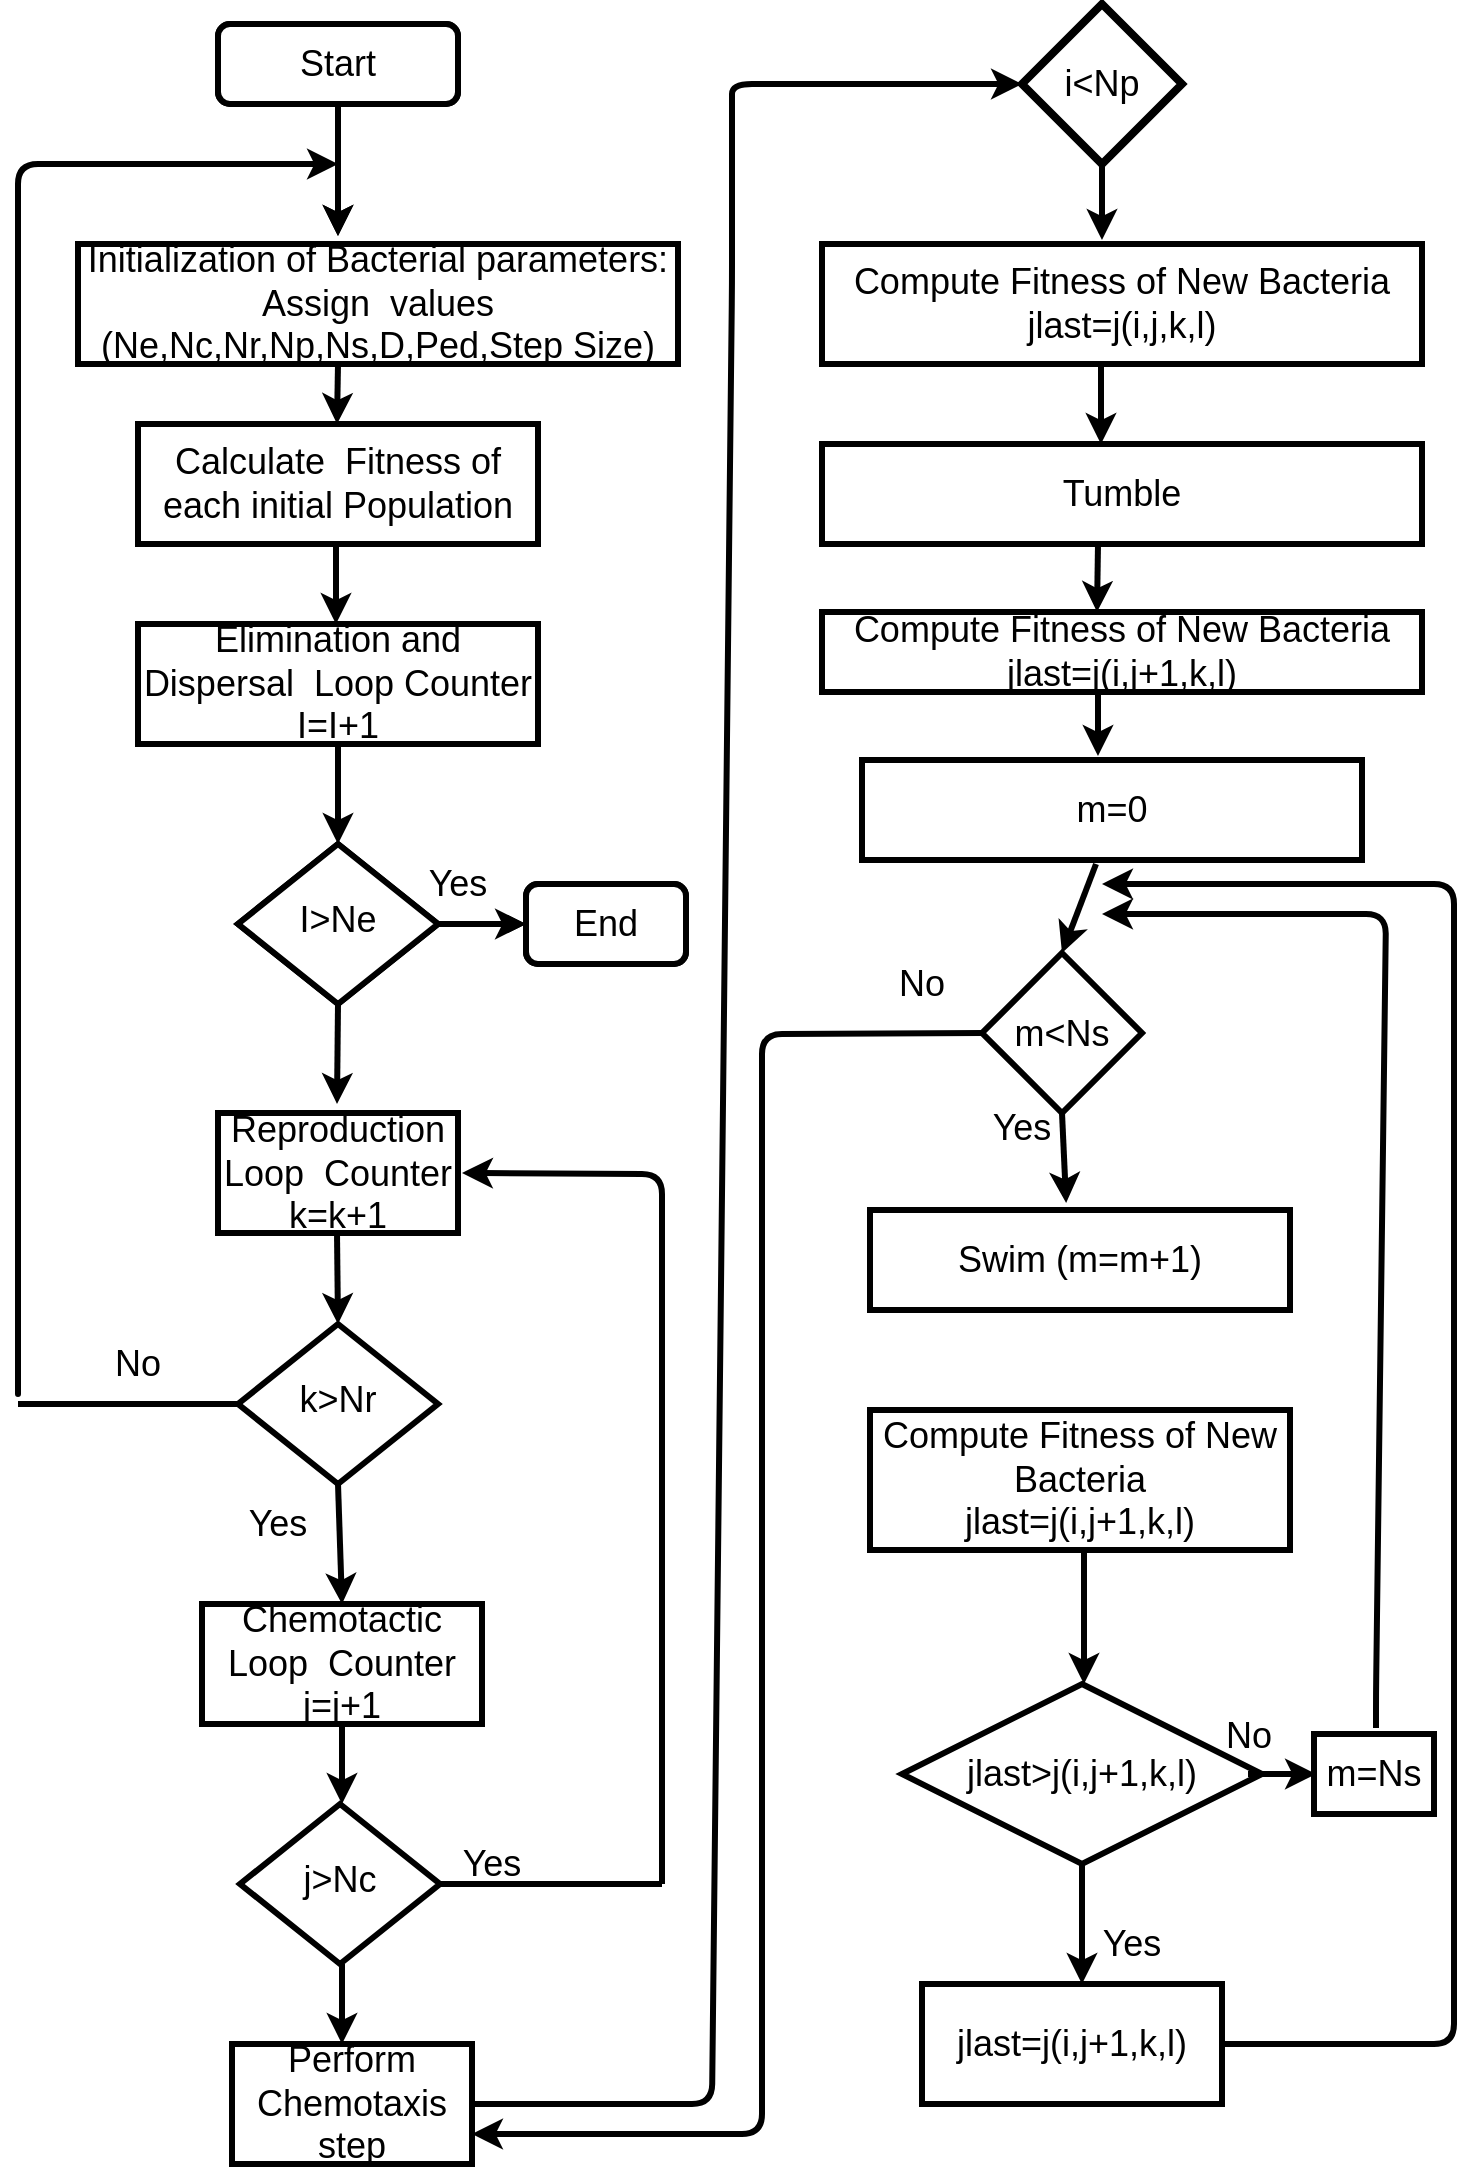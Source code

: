 <mxfile version="13.9.2" type="github">
  <diagram id="C5RBs43oDa-KdzZeNtuy" name="Page-1">
    <mxGraphModel dx="1019" dy="456" grid="1" gridSize="10" guides="1" tooltips="1" connect="1" arrows="1" fold="1" page="1" pageScale="1" pageWidth="827" pageHeight="1169" math="0" shadow="0">
      <root>
        <mxCell id="WIyWlLk6GJQsqaUBKTNV-0" />
        <mxCell id="WIyWlLk6GJQsqaUBKTNV-1" parent="WIyWlLk6GJQsqaUBKTNV-0" />
        <mxCell id="tfYyAaMDnJZws7YWlqId-16" value="" style="endArrow=classic;html=1;strokeWidth=3;entryX=0.5;entryY=0;entryDx=0;entryDy=0;exitX=0.5;exitY=1;exitDx=0;exitDy=0;fontSize=18;fontStyle=0" parent="WIyWlLk6GJQsqaUBKTNV-1" source="tfYyAaMDnJZws7YWlqId-15" target="tfYyAaMDnJZws7YWlqId-9" edge="1">
          <mxGeometry width="50" height="50" relative="1" as="geometry">
            <mxPoint x="385" y="760" as="sourcePoint" />
            <mxPoint x="390" y="820" as="targetPoint" />
          </mxGeometry>
        </mxCell>
        <mxCell id="tfYyAaMDnJZws7YWlqId-42" value="" style="endArrow=classic;html=1;entryX=1;entryY=0.5;entryDx=0;entryDy=0;strokeWidth=3;fontSize=18;fontStyle=0" parent="WIyWlLk6GJQsqaUBKTNV-1" edge="1">
          <mxGeometry width="50" height="50" relative="1" as="geometry">
            <mxPoint x="550" y="960" as="sourcePoint" />
            <mxPoint x="450" y="604.5" as="targetPoint" />
            <Array as="points">
              <mxPoint x="550" y="605" />
            </Array>
          </mxGeometry>
        </mxCell>
        <mxCell id="tfYyAaMDnJZws7YWlqId-50" value="&lt;span style=&quot;font-size: 18px;&quot;&gt;&lt;font style=&quot;font-size: 18px;&quot;&gt;i&amp;lt;Np&lt;/font&gt;&lt;/span&gt;" style="rhombus;whiteSpace=wrap;html=1;strokeWidth=4;fontSize=18;fontStyle=0" parent="WIyWlLk6GJQsqaUBKTNV-1" vertex="1">
          <mxGeometry x="730" y="20" width="80" height="80" as="geometry" />
        </mxCell>
        <mxCell id="tfYyAaMDnJZws7YWlqId-52" value="&lt;span style=&quot;font-size: 18px;&quot;&gt;&lt;font style=&quot;font-size: 18px;&quot;&gt;Tumble&lt;/font&gt;&lt;/span&gt;" style="rounded=0;whiteSpace=wrap;html=1;strokeWidth=3;fontSize=18;fontStyle=0" parent="WIyWlLk6GJQsqaUBKTNV-1" vertex="1">
          <mxGeometry x="630" y="240" width="300" height="50" as="geometry" />
        </mxCell>
        <mxCell id="tfYyAaMDnJZws7YWlqId-53" value="" style="endArrow=classic;html=1;strokeWidth=3;fontSize=18;fontStyle=0" parent="WIyWlLk6GJQsqaUBKTNV-1" edge="1">
          <mxGeometry width="50" height="50" relative="1" as="geometry">
            <mxPoint x="770" y="100" as="sourcePoint" />
            <mxPoint x="770" y="138" as="targetPoint" />
          </mxGeometry>
        </mxCell>
        <mxCell id="tfYyAaMDnJZws7YWlqId-54" value="" style="endArrow=classic;html=1;strokeWidth=3;fontSize=18;fontStyle=0" parent="WIyWlLk6GJQsqaUBKTNV-1" edge="1">
          <mxGeometry width="50" height="50" relative="1" as="geometry">
            <mxPoint x="769.5" y="190" as="sourcePoint" />
            <mxPoint x="769.5" y="240" as="targetPoint" />
          </mxGeometry>
        </mxCell>
        <mxCell id="tfYyAaMDnJZws7YWlqId-55" value="&lt;font style=&quot;font-size: 18px;&quot;&gt;&lt;span style=&quot;font-size: 18px;&quot;&gt;Compute Fitness of New Bacteria&lt;br style=&quot;font-size: 18px;&quot;&gt;jlast=j(i,j,k,l)&lt;/span&gt;&lt;/font&gt;" style="rounded=0;whiteSpace=wrap;html=1;strokeWidth=3;fontSize=18;fontStyle=0" parent="WIyWlLk6GJQsqaUBKTNV-1" vertex="1">
          <mxGeometry x="630" y="140" width="300" height="60" as="geometry" />
        </mxCell>
        <mxCell id="tfYyAaMDnJZws7YWlqId-56" value="&lt;span style=&quot;font-size: 18px;&quot;&gt;Compute Fitness of New Bacteria&lt;br style=&quot;font-size: 18px;&quot;&gt;jlast=j(i,j+1,k,l)&lt;/span&gt;" style="rounded=0;whiteSpace=wrap;html=1;strokeWidth=3;fontSize=18;fontStyle=0" parent="WIyWlLk6GJQsqaUBKTNV-1" vertex="1">
          <mxGeometry x="654" y="723" width="210" height="70" as="geometry" />
        </mxCell>
        <mxCell id="tfYyAaMDnJZws7YWlqId-60" value="&lt;span style=&quot;font-size: 18px;&quot;&gt;&lt;font style=&quot;font-size: 18px;&quot;&gt;Swim (m=m+1)&lt;/font&gt;&lt;/span&gt;" style="rounded=0;whiteSpace=wrap;html=1;strokeWidth=3;fontSize=18;fontStyle=0" parent="WIyWlLk6GJQsqaUBKTNV-1" vertex="1">
          <mxGeometry x="654" y="623" width="210" height="50" as="geometry" />
        </mxCell>
        <mxCell id="tfYyAaMDnJZws7YWlqId-64" value="No" style="text;html=1;strokeColor=none;fillColor=none;align=center;verticalAlign=middle;whiteSpace=wrap;rounded=0;fontSize=18;fontStyle=0" parent="WIyWlLk6GJQsqaUBKTNV-1" vertex="1">
          <mxGeometry x="810" y="430" width="40" height="20" as="geometry" />
        </mxCell>
        <mxCell id="tfYyAaMDnJZws7YWlqId-65" value="" style="endArrow=classic;html=1;strokeWidth=3;fontSize=18;fontStyle=0;exitX=0.5;exitY=1;exitDx=0;exitDy=0;entryX=0.467;entryY=-0.069;entryDx=0;entryDy=0;entryPerimeter=0;" parent="WIyWlLk6GJQsqaUBKTNV-1" target="tfYyAaMDnJZws7YWlqId-60" edge="1" source="tfYyAaMDnJZws7YWlqId-68">
          <mxGeometry width="50" height="50" relative="1" as="geometry">
            <mxPoint x="761" y="574.5" as="sourcePoint" />
            <mxPoint x="759" y="610" as="targetPoint" />
          </mxGeometry>
        </mxCell>
        <mxCell id="tfYyAaMDnJZws7YWlqId-67" value="&lt;span style=&quot;font-size: 18px;&quot;&gt;Yes&lt;/span&gt;" style="text;html=1;strokeColor=none;fillColor=none;align=center;verticalAlign=middle;whiteSpace=wrap;rounded=0;fontSize=18;fontStyle=0" parent="WIyWlLk6GJQsqaUBKTNV-1" vertex="1">
          <mxGeometry x="710" y="572" width="40" height="20" as="geometry" />
        </mxCell>
        <mxCell id="tfYyAaMDnJZws7YWlqId-68" value="&lt;span style=&quot;font-size: 18px;&quot;&gt;&lt;font style=&quot;font-size: 18px;&quot;&gt;m&amp;lt;Ns&lt;/font&gt;&lt;/span&gt;" style="rhombus;whiteSpace=wrap;html=1;strokeWidth=3;fontSize=18;fontStyle=0" parent="WIyWlLk6GJQsqaUBKTNV-1" vertex="1">
          <mxGeometry x="710" y="494.5" width="80" height="80" as="geometry" />
        </mxCell>
        <mxCell id="tfYyAaMDnJZws7YWlqId-69" value="" style="endArrow=classic;html=1;entryX=0.5;entryY=0;entryDx=0;entryDy=0;strokeWidth=3;fontSize=18;fontStyle=0" parent="WIyWlLk6GJQsqaUBKTNV-1" target="tfYyAaMDnJZws7YWlqId-68" edge="1">
          <mxGeometry width="50" height="50" relative="1" as="geometry">
            <mxPoint x="767" y="450" as="sourcePoint" />
            <mxPoint x="770" y="565" as="targetPoint" />
          </mxGeometry>
        </mxCell>
        <mxCell id="tfYyAaMDnJZws7YWlqId-72" value="&lt;span style=&quot;font-size: 18px;&quot;&gt;&lt;span style=&quot;font-size: 18px;&quot;&gt;&lt;font style=&quot;font-size: 18px;&quot;&gt;jlast&amp;gt;j(i,j+1,k,l)&lt;/font&gt;&lt;/span&gt;&lt;/span&gt;" style="rhombus;whiteSpace=wrap;html=1;strokeWidth=3;fontSize=18;fontStyle=0" parent="WIyWlLk6GJQsqaUBKTNV-1" vertex="1">
          <mxGeometry x="670" y="860" width="180" height="90" as="geometry" />
        </mxCell>
        <mxCell id="tfYyAaMDnJZws7YWlqId-75" value="" style="endArrow=classic;html=1;strokeWidth=3;fontSize=18;fontStyle=0;" parent="WIyWlLk6GJQsqaUBKTNV-1" edge="1">
          <mxGeometry width="50" height="50" relative="1" as="geometry">
            <mxPoint x="761" y="793" as="sourcePoint" />
            <mxPoint x="761" y="860" as="targetPoint" />
          </mxGeometry>
        </mxCell>
        <mxCell id="tfYyAaMDnJZws7YWlqId-78" value="&lt;span style=&quot;font-size: 18px;&quot;&gt;&lt;font style=&quot;font-size: 18px;&quot;&gt;m=Ns&lt;/font&gt;&lt;/span&gt;" style="rounded=0;whiteSpace=wrap;html=1;strokeWidth=3;fontSize=18;fontStyle=0" parent="WIyWlLk6GJQsqaUBKTNV-1" vertex="1">
          <mxGeometry x="876" y="885" width="60" height="40" as="geometry" />
        </mxCell>
        <mxCell id="tfYyAaMDnJZws7YWlqId-81" value="&lt;span style=&quot;font-size: 18px;&quot;&gt;&lt;font style=&quot;font-size: 18px;&quot;&gt;&lt;span style=&quot;font-size: 18px;&quot;&gt;jlast=j(i,j+1,k,l)&lt;/span&gt;&lt;/font&gt;&lt;/span&gt;" style="rounded=0;whiteSpace=wrap;html=1;strokeWidth=3;fontSize=18;fontStyle=0" parent="WIyWlLk6GJQsqaUBKTNV-1" vertex="1">
          <mxGeometry x="680" y="1010" width="150" height="60" as="geometry" />
        </mxCell>
        <mxCell id="tfYyAaMDnJZws7YWlqId-83" value="" style="endArrow=classic;html=1;strokeWidth=3;fontSize=18;fontStyle=0;exitX=1;exitY=0.5;exitDx=0;exitDy=0;" parent="WIyWlLk6GJQsqaUBKTNV-1" edge="1" source="tfYyAaMDnJZws7YWlqId-81">
          <mxGeometry width="50" height="50" relative="1" as="geometry">
            <mxPoint x="839" y="1040" as="sourcePoint" />
            <mxPoint x="770" y="460" as="targetPoint" />
            <Array as="points">
              <mxPoint x="946" y="1040" />
              <mxPoint x="946" y="460" />
              <mxPoint x="886" y="460" />
              <mxPoint x="816" y="460" />
              <mxPoint x="859" y="460" />
              <mxPoint x="789" y="460" />
            </Array>
          </mxGeometry>
        </mxCell>
        <mxCell id="tfYyAaMDnJZws7YWlqId-84" value="" style="endArrow=classic;html=1;strokeWidth=3;fontSize=18;fontStyle=0" parent="WIyWlLk6GJQsqaUBKTNV-1" edge="1">
          <mxGeometry width="50" height="50" relative="1" as="geometry">
            <mxPoint x="907" y="882" as="sourcePoint" />
            <mxPoint x="770" y="475" as="targetPoint" />
            <Array as="points">
              <mxPoint x="907" y="865" />
              <mxPoint x="912" y="475" />
            </Array>
          </mxGeometry>
        </mxCell>
        <mxCell id="tfYyAaMDnJZws7YWlqId-89" value="&lt;span style=&quot;font-size: 18px;&quot;&gt;Compute Fitness of New Bacteria&lt;br style=&quot;font-size: 18px;&quot;&gt;jlast=j(i,j+1,k,l)&lt;/span&gt;" style="rounded=0;whiteSpace=wrap;html=1;strokeWidth=3;fontSize=18;fontStyle=0" parent="WIyWlLk6GJQsqaUBKTNV-1" vertex="1">
          <mxGeometry x="630" y="324" width="300" height="40" as="geometry" />
        </mxCell>
        <mxCell id="tfYyAaMDnJZws7YWlqId-93" value="&lt;span style=&quot;font-size: 18px;&quot;&gt;&lt;font style=&quot;font-size: 18px;&quot;&gt;m=0&lt;/font&gt;&lt;/span&gt;" style="rounded=0;whiteSpace=wrap;html=1;strokeWidth=3;fontSize=18;fontStyle=0" parent="WIyWlLk6GJQsqaUBKTNV-1" vertex="1">
          <mxGeometry x="650" y="398" width="250" height="50" as="geometry" />
        </mxCell>
        <mxCell id="tfYyAaMDnJZws7YWlqId-97" value="" style="endArrow=classic;html=1;exitX=1;exitY=0.5;exitDx=0;exitDy=0;strokeWidth=3;fontSize=18;fontStyle=0" parent="WIyWlLk6GJQsqaUBKTNV-1" edge="1">
          <mxGeometry width="50" height="50" relative="1" as="geometry">
            <mxPoint x="395" y="1070" as="sourcePoint" />
            <mxPoint x="730" y="60" as="targetPoint" />
            <Array as="points">
              <mxPoint x="575" y="1070" />
              <mxPoint x="585" y="160" />
              <mxPoint x="585" y="80" />
              <mxPoint x="585" y="60" />
            </Array>
          </mxGeometry>
        </mxCell>
        <mxCell id="tfYyAaMDnJZws7YWlqId-98" value="" style="endArrow=classic;html=1;strokeWidth=3;fontSize=18;fontStyle=0" parent="WIyWlLk6GJQsqaUBKTNV-1" edge="1">
          <mxGeometry width="50" height="50" relative="1" as="geometry">
            <mxPoint x="768" y="290" as="sourcePoint" />
            <mxPoint x="767.5" y="324" as="targetPoint" />
          </mxGeometry>
        </mxCell>
        <mxCell id="tfYyAaMDnJZws7YWlqId-101" value="" style="endArrow=classic;html=1;strokeWidth=3;fontSize=18;fontStyle=0" parent="WIyWlLk6GJQsqaUBKTNV-1" edge="1">
          <mxGeometry width="50" height="50" relative="1" as="geometry">
            <mxPoint x="760" y="950" as="sourcePoint" />
            <mxPoint x="760" y="1010" as="targetPoint" />
            <Array as="points" />
          </mxGeometry>
        </mxCell>
        <mxCell id="tfYyAaMDnJZws7YWlqId-82" value="&lt;span style=&quot;font-size: 18px;&quot;&gt;&lt;font style=&quot;font-size: 18px;&quot;&gt;No&lt;/font&gt;&lt;/span&gt;" style="text;html=1;strokeColor=none;fillColor=none;align=center;verticalAlign=middle;whiteSpace=wrap;rounded=0;fontSize=18;fontStyle=0" parent="WIyWlLk6GJQsqaUBKTNV-1" vertex="1">
          <mxGeometry x="820" y="876" width="47" height="20" as="geometry" />
        </mxCell>
        <mxCell id="tfYyAaMDnJZws7YWlqId-103" value="" style="endArrow=classic;html=1;strokeWidth=3;fontSize=18;fontStyle=0" parent="WIyWlLk6GJQsqaUBKTNV-1" edge="1">
          <mxGeometry width="50" height="50" relative="1" as="geometry">
            <mxPoint x="843" y="905" as="sourcePoint" />
            <mxPoint x="877" y="905" as="targetPoint" />
            <Array as="points" />
          </mxGeometry>
        </mxCell>
        <mxCell id="tfYyAaMDnJZws7YWlqId-104" value="" style="endArrow=classic;html=1;strokeWidth=3;fontSize=18;fontStyle=0" parent="WIyWlLk6GJQsqaUBKTNV-1" edge="1">
          <mxGeometry width="50" height="50" relative="1" as="geometry">
            <mxPoint x="768" y="365" as="sourcePoint" />
            <mxPoint x="768" y="396" as="targetPoint" />
            <Array as="points">
              <mxPoint x="768" y="396" />
            </Array>
          </mxGeometry>
        </mxCell>
        <mxCell id="tfYyAaMDnJZws7YWlqId-105" value="&lt;font style=&quot;font-size: 18px;&quot;&gt;&lt;span style=&quot;font-size: 18px;&quot;&gt;Yes&lt;/span&gt;&lt;/font&gt;" style="text;html=1;strokeColor=none;fillColor=none;align=center;verticalAlign=middle;whiteSpace=wrap;rounded=0;fontSize=18;fontStyle=0" parent="WIyWlLk6GJQsqaUBKTNV-1" vertex="1">
          <mxGeometry x="765" y="980" width="40" height="20" as="geometry" />
        </mxCell>
        <mxCell id="tfYyAaMDnJZws7YWlqId-106" value="" style="endArrow=classic;html=1;exitX=0;exitY=0.5;exitDx=0;exitDy=0;entryX=1;entryY=0.75;entryDx=0;entryDy=0;strokeWidth=3;fontSize=18;fontStyle=0" parent="WIyWlLk6GJQsqaUBKTNV-1" source="tfYyAaMDnJZws7YWlqId-68" target="tfYyAaMDnJZws7YWlqId-95" edge="1">
          <mxGeometry width="50" height="50" relative="1" as="geometry">
            <mxPoint x="670" y="760" as="sourcePoint" />
            <mxPoint x="720" y="710" as="targetPoint" />
            <Array as="points">
              <mxPoint x="600" y="535" />
              <mxPoint x="600" y="1085" />
            </Array>
          </mxGeometry>
        </mxCell>
        <mxCell id="tfYyAaMDnJZws7YWlqId-107" value="&lt;span style=&quot;font-size: 18px;&quot;&gt;&lt;font style=&quot;font-size: 18px;&quot;&gt;No&lt;/font&gt;&lt;/span&gt;" style="text;html=1;strokeColor=none;fillColor=none;align=center;verticalAlign=middle;whiteSpace=wrap;rounded=0;fontSize=18;fontStyle=0" parent="WIyWlLk6GJQsqaUBKTNV-1" vertex="1">
          <mxGeometry x="660" y="500" width="40" height="20" as="geometry" />
        </mxCell>
        <mxCell id="tfYyAaMDnJZws7YWlqId-9" value="&lt;font style=&quot;font-size: 18px;&quot;&gt;&lt;span style=&quot;font-size: 18px;&quot;&gt;Chemotactic Loop&amp;nbsp; Counter j=j+1&lt;/span&gt;&lt;/font&gt;" style="rounded=0;whiteSpace=wrap;html=1;strokeWidth=3;fontSize=18;fontStyle=0" parent="WIyWlLk6GJQsqaUBKTNV-1" vertex="1">
          <mxGeometry x="320" y="820" width="140" height="60" as="geometry" />
        </mxCell>
        <mxCell id="tfYyAaMDnJZws7YWlqId-41" value="&lt;font style=&quot;font-size: 18px;&quot;&gt;&lt;span style=&quot;font-size: 18px;&quot;&gt;j&amp;gt;Nc&lt;/span&gt;&lt;/font&gt;" style="rhombus;whiteSpace=wrap;html=1;shadow=0;fontFamily=Helvetica;fontSize=18;align=center;strokeWidth=3;spacing=6;spacingTop=-4;fontStyle=0" parent="WIyWlLk6GJQsqaUBKTNV-1" vertex="1">
          <mxGeometry x="339" y="920" width="100" height="80" as="geometry" />
        </mxCell>
        <mxCell id="tfYyAaMDnJZws7YWlqId-43" value="" style="endArrow=classic;html=1;strokeWidth=3;fontSize=18;fontStyle=0" parent="WIyWlLk6GJQsqaUBKTNV-1" edge="1">
          <mxGeometry x="320" y="820" width="50" height="50" as="geometry">
            <mxPoint x="390" y="880" as="sourcePoint" />
            <mxPoint x="390" y="920" as="targetPoint" />
          </mxGeometry>
        </mxCell>
        <mxCell id="tfYyAaMDnJZws7YWlqId-44" value="" style="endArrow=none;html=1;exitX=1;exitY=0.5;exitDx=0;exitDy=0;strokeWidth=3;fontSize=18;fontStyle=0" parent="WIyWlLk6GJQsqaUBKTNV-1" source="tfYyAaMDnJZws7YWlqId-41" edge="1">
          <mxGeometry x="320" y="820" width="50" height="50" as="geometry">
            <mxPoint x="392" y="970" as="sourcePoint" />
            <mxPoint x="550" y="960" as="targetPoint" />
          </mxGeometry>
        </mxCell>
        <mxCell id="tfYyAaMDnJZws7YWlqId-46" value="&lt;font style=&quot;font-size: 18px;&quot;&gt;&lt;span style=&quot;font-size: 18px;&quot;&gt;Yes&lt;/span&gt;&lt;/font&gt;" style="text;html=1;strokeColor=none;fillColor=none;align=center;verticalAlign=middle;whiteSpace=wrap;rounded=0;fontSize=18;fontStyle=0" parent="WIyWlLk6GJQsqaUBKTNV-1" vertex="1">
          <mxGeometry x="445" y="940" width="40" height="20" as="geometry" />
        </mxCell>
        <mxCell id="tfYyAaMDnJZws7YWlqId-95" value="&lt;span style=&quot;font-size: 18px;&quot;&gt;&lt;font style=&quot;font-size: 18px;&quot;&gt;Perform Chemotaxis step&lt;/font&gt;&lt;/span&gt;" style="rounded=0;whiteSpace=wrap;html=1;strokeWidth=3;fontSize=18;fontStyle=0" parent="WIyWlLk6GJQsqaUBKTNV-1" vertex="1">
          <mxGeometry x="335" y="1040" width="120" height="60" as="geometry" />
        </mxCell>
        <mxCell id="tfYyAaMDnJZws7YWlqId-96" value="" style="endArrow=classic;html=1;strokeWidth=3;fontSize=18;fontStyle=0" parent="WIyWlLk6GJQsqaUBKTNV-1" edge="1">
          <mxGeometry x="323" y="820" width="50" height="50" as="geometry">
            <mxPoint x="390" y="1000" as="sourcePoint" />
            <mxPoint x="390" y="1040" as="targetPoint" />
          </mxGeometry>
        </mxCell>
        <mxCell id="WIyWlLk6GJQsqaUBKTNV-3" value="&lt;font style=&quot;font-size: 18px;&quot;&gt;&lt;span style=&quot;font-size: 18px;&quot;&gt;Start&lt;/span&gt;&lt;/font&gt;" style="rounded=1;whiteSpace=wrap;html=1;fontSize=18;glass=0;strokeWidth=3;shadow=0;fontStyle=0" parent="WIyWlLk6GJQsqaUBKTNV-1" vertex="1">
          <mxGeometry x="328" y="30" width="120" height="40" as="geometry" />
        </mxCell>
        <mxCell id="WIyWlLk6GJQsqaUBKTNV-10" value="&lt;font style=&quot;font-size: 18px;&quot;&gt;&lt;span style=&quot;font-size: 18px;&quot;&gt;I&amp;gt;Ne&lt;/span&gt;&lt;/font&gt;" style="rhombus;whiteSpace=wrap;html=1;shadow=0;fontFamily=Helvetica;fontSize=18;align=center;strokeWidth=3;spacing=6;spacingTop=-4;fontStyle=0" parent="WIyWlLk6GJQsqaUBKTNV-1" vertex="1">
          <mxGeometry x="338" y="440" width="100" height="80" as="geometry" />
        </mxCell>
        <mxCell id="WIyWlLk6GJQsqaUBKTNV-12" value="&lt;font style=&quot;font-size: 18px;&quot;&gt;&lt;span style=&quot;font-size: 18px;&quot;&gt;End&lt;/span&gt;&lt;/font&gt;" style="rounded=1;whiteSpace=wrap;html=1;fontSize=18;glass=0;strokeWidth=3;shadow=0;fontStyle=0" parent="WIyWlLk6GJQsqaUBKTNV-1" vertex="1">
          <mxGeometry x="482" y="460" width="80" height="40" as="geometry" />
        </mxCell>
        <mxCell id="tfYyAaMDnJZws7YWlqId-1" value="" style="endArrow=classic;html=1;entryX=0.5;entryY=0;entryDx=0;entryDy=0;fontSize=18;fontStyle=0" parent="WIyWlLk6GJQsqaUBKTNV-1" edge="1">
          <mxGeometry x="228" y="30" width="50" height="50" as="geometry">
            <mxPoint x="288" y="186.667" as="sourcePoint" />
            <mxPoint x="328" y="180" as="targetPoint" />
          </mxGeometry>
        </mxCell>
        <mxCell id="tfYyAaMDnJZws7YWlqId-2" value="&lt;span style=&quot;font-size: 18px;&quot;&gt;&lt;font style=&quot;font-size: 18px;&quot;&gt;Calculate&amp;nbsp; Fitness of each initial Population&lt;/font&gt;&lt;/span&gt;" style="rounded=0;whiteSpace=wrap;html=1;strokeWidth=3;fontSize=18;fontStyle=0" parent="WIyWlLk6GJQsqaUBKTNV-1" vertex="1">
          <mxGeometry x="288" y="230" width="200" height="60" as="geometry" />
        </mxCell>
        <mxCell id="tfYyAaMDnJZws7YWlqId-6" value="" style="endArrow=classic;html=1;strokeWidth=3;fontSize=18;fontStyle=0" parent="WIyWlLk6GJQsqaUBKTNV-1" edge="1">
          <mxGeometry x="228" y="30" width="50" height="50" as="geometry">
            <mxPoint x="387" y="290" as="sourcePoint" />
            <mxPoint x="387" y="330" as="targetPoint" />
            <Array as="points">
              <mxPoint x="387" y="310" />
            </Array>
          </mxGeometry>
        </mxCell>
        <mxCell id="tfYyAaMDnJZws7YWlqId-7" value="&lt;font style=&quot;font-size: 18px;&quot;&gt;&lt;span style=&quot;font-size: 18px;&quot;&gt;Elimination and Dispersal&amp;nbsp; Loop Counter I=I+1&lt;/span&gt;&lt;/font&gt;" style="rounded=0;whiteSpace=wrap;html=1;strokeWidth=3;fontSize=18;fontStyle=0" parent="WIyWlLk6GJQsqaUBKTNV-1" vertex="1">
          <mxGeometry x="288" y="330" width="200" height="60" as="geometry" />
        </mxCell>
        <mxCell id="tfYyAaMDnJZws7YWlqId-8" value="&lt;font style=&quot;font-size: 18px;&quot;&gt;&lt;span style=&quot;font-size: 18px;&quot;&gt;Reproduction Loop&amp;nbsp; Counter k=k+1&lt;/span&gt;&lt;/font&gt;" style="rounded=0;whiteSpace=wrap;html=1;strokeWidth=3;fontSize=18;fontStyle=0" parent="WIyWlLk6GJQsqaUBKTNV-1" vertex="1">
          <mxGeometry x="328" y="574.5" width="120" height="60" as="geometry" />
        </mxCell>
        <mxCell id="tfYyAaMDnJZws7YWlqId-10" value="" style="endArrow=classic;html=1;entryX=0.5;entryY=0;entryDx=0;entryDy=0;strokeWidth=3;fontSize=18;fontStyle=0" parent="WIyWlLk6GJQsqaUBKTNV-1" target="WIyWlLk6GJQsqaUBKTNV-10" edge="1">
          <mxGeometry x="228" y="30" width="50" height="50" as="geometry">
            <mxPoint x="388" y="390" as="sourcePoint" />
            <mxPoint x="438" y="390" as="targetPoint" />
            <Array as="points">
              <mxPoint x="388" y="390" />
              <mxPoint x="388" y="410" />
            </Array>
          </mxGeometry>
        </mxCell>
        <mxCell id="tfYyAaMDnJZws7YWlqId-12" value="" style="endArrow=classic;html=1;strokeWidth=3;fontSize=18;fontStyle=0" parent="WIyWlLk6GJQsqaUBKTNV-1" edge="1">
          <mxGeometry x="228" y="30" width="50" height="50" as="geometry">
            <mxPoint x="388" y="520" as="sourcePoint" />
            <mxPoint x="387.5" y="570" as="targetPoint" />
          </mxGeometry>
        </mxCell>
        <mxCell id="tfYyAaMDnJZws7YWlqId-14" value="" style="endArrow=classic;html=1;strokeWidth=3;fontSize=18;fontStyle=0" parent="WIyWlLk6GJQsqaUBKTNV-1" edge="1">
          <mxGeometry x="228" y="30" width="50" height="50" as="geometry">
            <mxPoint x="387.5" y="634.5" as="sourcePoint" />
            <mxPoint x="388" y="680" as="targetPoint" />
          </mxGeometry>
        </mxCell>
        <mxCell id="tfYyAaMDnJZws7YWlqId-15" value="&lt;font style=&quot;font-size: 18px;&quot;&gt;&lt;span style=&quot;font-size: 18px;&quot;&gt;k&amp;gt;Nr&lt;/span&gt;&lt;/font&gt;" style="rhombus;whiteSpace=wrap;html=1;shadow=0;fontFamily=Helvetica;fontSize=18;align=center;strokeWidth=3;spacing=6;spacingTop=-4;fontStyle=0" parent="WIyWlLk6GJQsqaUBKTNV-1" vertex="1">
          <mxGeometry x="338" y="680" width="100" height="80" as="geometry" />
        </mxCell>
        <mxCell id="tfYyAaMDnJZws7YWlqId-19" value="&lt;font style=&quot;font-size: 18px;&quot;&gt;&lt;span style=&quot;font-size: 18px;&quot;&gt;Yes&lt;/span&gt;&lt;/font&gt;" style="text;html=1;strokeColor=none;fillColor=none;align=center;verticalAlign=middle;whiteSpace=wrap;rounded=0;fontSize=18;fontStyle=0" parent="WIyWlLk6GJQsqaUBKTNV-1" vertex="1">
          <mxGeometry x="338" y="770" width="40" height="20" as="geometry" />
        </mxCell>
        <mxCell id="tfYyAaMDnJZws7YWlqId-23" value="&lt;span style=&quot;font-size: 18px;&quot;&gt;&lt;font style=&quot;font-size: 18px;&quot;&gt;No&lt;/font&gt;&lt;/span&gt;" style="text;html=1;strokeColor=none;fillColor=none;align=center;verticalAlign=middle;whiteSpace=wrap;rounded=0;fontSize=18;fontStyle=0" parent="WIyWlLk6GJQsqaUBKTNV-1" vertex="1">
          <mxGeometry x="268" y="690" width="40" height="20" as="geometry" />
        </mxCell>
        <mxCell id="tfYyAaMDnJZws7YWlqId-26" value="" style="endArrow=classic;html=1;entryX=0;entryY=0.5;entryDx=0;entryDy=0;exitX=1;exitY=0.5;exitDx=0;exitDy=0;fontSize=18;fontStyle=0" parent="WIyWlLk6GJQsqaUBKTNV-1" source="WIyWlLk6GJQsqaUBKTNV-10" target="WIyWlLk6GJQsqaUBKTNV-12" edge="1">
          <mxGeometry x="228" y="30" width="50" height="50" as="geometry">
            <mxPoint x="418" y="479.5" as="sourcePoint" />
            <mxPoint x="338" y="479.5" as="targetPoint" />
            <Array as="points" />
          </mxGeometry>
        </mxCell>
        <mxCell id="tfYyAaMDnJZws7YWlqId-32" value="" style="endArrow=classic;html=1;strokeWidth=3;fontSize=18;fontStyle=0" parent="WIyWlLk6GJQsqaUBKTNV-1" edge="1">
          <mxGeometry x="228" y="30" width="50" height="50" as="geometry">
            <mxPoint x="228" y="150" as="sourcePoint" />
            <mxPoint x="388" y="100" as="targetPoint" />
            <Array as="points">
              <mxPoint x="228" y="720" />
              <mxPoint x="228" y="150" />
              <mxPoint x="228" y="100" />
              <mxPoint x="308" y="100" />
            </Array>
          </mxGeometry>
        </mxCell>
        <mxCell id="tfYyAaMDnJZws7YWlqId-33" value="" style="endArrow=none;html=1;entryX=0;entryY=0.5;entryDx=0;entryDy=0;strokeWidth=3;fontSize=18;fontStyle=0" parent="WIyWlLk6GJQsqaUBKTNV-1" target="tfYyAaMDnJZws7YWlqId-15" edge="1">
          <mxGeometry x="228" y="30" width="50" height="50" as="geometry">
            <mxPoint x="228" y="720" as="sourcePoint" />
            <mxPoint x="368" y="780" as="targetPoint" />
            <Array as="points">
              <mxPoint x="238" y="720" />
              <mxPoint x="248" y="720" />
              <mxPoint x="258" y="720" />
            </Array>
          </mxGeometry>
        </mxCell>
        <mxCell id="tfYyAaMDnJZws7YWlqId-35" value="" style="endArrow=classic;html=1;exitX=0.5;exitY=1;exitDx=0;exitDy=0;strokeWidth=3;fontSize=18;fontStyle=0" parent="WIyWlLk6GJQsqaUBKTNV-1" source="WIyWlLk6GJQsqaUBKTNV-3" edge="1">
          <mxGeometry x="228" y="30" width="50" height="50" as="geometry">
            <mxPoint x="318" y="70" as="sourcePoint" />
            <mxPoint x="388" y="136" as="targetPoint" />
          </mxGeometry>
        </mxCell>
        <mxCell id="tfYyAaMDnJZws7YWlqId-39" value="&lt;font style=&quot;font-size: 18px;&quot;&gt;&lt;span style=&quot;font-size: 18px;&quot;&gt;Yes&lt;/span&gt;&lt;/font&gt;" style="text;html=1;strokeColor=none;fillColor=none;align=center;verticalAlign=middle;whiteSpace=wrap;rounded=0;fontSize=18;fontStyle=0" parent="WIyWlLk6GJQsqaUBKTNV-1" vertex="1">
          <mxGeometry x="428" y="450" width="40" height="20" as="geometry" />
        </mxCell>
        <mxCell id="y1z4_m4fHBBZxMNMTQE3-24" value="" style="endArrow=classic;html=1;exitX=0.5;exitY=1;exitDx=0;exitDy=0;strokeWidth=3;fontSize=18;fontStyle=0" parent="WIyWlLk6GJQsqaUBKTNV-1" source="y1z4_m4fHBBZxMNMTQE3-25" edge="1">
          <mxGeometry x="228" y="30" width="50" height="50" as="geometry">
            <mxPoint x="318" y="70" as="sourcePoint" />
            <mxPoint x="388" y="136" as="targetPoint" />
          </mxGeometry>
        </mxCell>
        <mxCell id="y1z4_m4fHBBZxMNMTQE3-25" value="&lt;font style=&quot;font-size: 18px;&quot;&gt;&lt;span style=&quot;font-size: 18px;&quot;&gt;Start&lt;/span&gt;&lt;/font&gt;" style="rounded=1;whiteSpace=wrap;html=1;fontSize=18;glass=0;strokeWidth=3;shadow=0;fontStyle=0" parent="WIyWlLk6GJQsqaUBKTNV-1" vertex="1">
          <mxGeometry x="328" y="30" width="120" height="40" as="geometry" />
        </mxCell>
        <mxCell id="y1z4_m4fHBBZxMNMTQE3-26" value="&lt;font style=&quot;font-size: 18px;&quot;&gt;&lt;span style=&quot;font-size: 18px;&quot;&gt;Initialization of Bacterial parameters: Assign&amp;nbsp; values (Ne,Nc,Nr,Np,Ns,D,Ped,Step Size)&lt;/span&gt;&lt;/font&gt;" style="rounded=0;whiteSpace=wrap;html=1;strokeWidth=3;fontSize=18;fontStyle=0" parent="WIyWlLk6GJQsqaUBKTNV-1" vertex="1">
          <mxGeometry x="258" y="140" width="300" height="60" as="geometry" />
        </mxCell>
        <mxCell id="y1z4_m4fHBBZxMNMTQE3-27" value="&lt;span style=&quot;font-size: 18px;&quot;&gt;&lt;font style=&quot;font-size: 18px;&quot;&gt;Calculate&amp;nbsp; Fitness of each initial Population&lt;/font&gt;&lt;/span&gt;" style="rounded=0;whiteSpace=wrap;html=1;strokeWidth=3;fontSize=18;fontStyle=0" parent="WIyWlLk6GJQsqaUBKTNV-1" vertex="1">
          <mxGeometry x="288" y="230" width="200" height="60" as="geometry" />
        </mxCell>
        <mxCell id="y1z4_m4fHBBZxMNMTQE3-28" value="&lt;font style=&quot;font-size: 18px;&quot;&gt;&lt;span style=&quot;font-size: 18px;&quot;&gt;Elimination and Dispersal&amp;nbsp; Loop Counter I=I+1&lt;/span&gt;&lt;/font&gt;" style="rounded=0;whiteSpace=wrap;html=1;strokeWidth=3;fontSize=18;fontStyle=0" parent="WIyWlLk6GJQsqaUBKTNV-1" vertex="1">
          <mxGeometry x="288" y="330" width="200" height="60" as="geometry" />
        </mxCell>
        <mxCell id="B-8rSfsb9Dq2jJHhvIVT-3" value="" style="edgeStyle=orthogonalEdgeStyle;rounded=0;orthogonalLoop=1;jettySize=auto;html=1;fontSize=18;strokeWidth=3;" edge="1" parent="WIyWlLk6GJQsqaUBKTNV-1" source="y1z4_m4fHBBZxMNMTQE3-29" target="y1z4_m4fHBBZxMNMTQE3-30">
          <mxGeometry relative="1" as="geometry" />
        </mxCell>
        <mxCell id="y1z4_m4fHBBZxMNMTQE3-29" value="&lt;font style=&quot;font-size: 18px;&quot;&gt;&lt;span style=&quot;font-size: 18px;&quot;&gt;I&amp;gt;Ne&lt;/span&gt;&lt;/font&gt;" style="rhombus;whiteSpace=wrap;html=1;shadow=0;fontFamily=Helvetica;fontSize=18;align=center;strokeWidth=3;spacing=6;spacingTop=-4;fontStyle=0" parent="WIyWlLk6GJQsqaUBKTNV-1" vertex="1">
          <mxGeometry x="338" y="440" width="100" height="80" as="geometry" />
        </mxCell>
        <mxCell id="y1z4_m4fHBBZxMNMTQE3-30" value="&lt;font style=&quot;font-size: 18px;&quot;&gt;&lt;span style=&quot;font-size: 18px;&quot;&gt;End&lt;/span&gt;&lt;/font&gt;" style="rounded=1;whiteSpace=wrap;html=1;fontSize=18;glass=0;strokeWidth=3;shadow=0;fontStyle=0" parent="WIyWlLk6GJQsqaUBKTNV-1" vertex="1">
          <mxGeometry x="482" y="460" width="80" height="40" as="geometry" />
        </mxCell>
        <mxCell id="y1z4_m4fHBBZxMNMTQE3-31" value="&lt;font style=&quot;font-size: 18px;&quot;&gt;&lt;span style=&quot;font-size: 18px;&quot;&gt;Reproduction Loop&amp;nbsp; Counter k=k+1&lt;/span&gt;&lt;/font&gt;" style="rounded=0;whiteSpace=wrap;html=1;strokeWidth=3;fontSize=18;fontStyle=0" parent="WIyWlLk6GJQsqaUBKTNV-1" vertex="1">
          <mxGeometry x="328" y="574.5" width="120" height="60" as="geometry" />
        </mxCell>
        <mxCell id="B-8rSfsb9Dq2jJHhvIVT-2" value="" style="endArrow=classic;html=1;strokeWidth=3;fontSize=18;fontStyle=0" edge="1" parent="WIyWlLk6GJQsqaUBKTNV-1">
          <mxGeometry x="227.5" y="124" width="50" height="50" as="geometry">
            <mxPoint x="388" y="200" as="sourcePoint" />
            <mxPoint x="387.5" y="230" as="targetPoint" />
          </mxGeometry>
        </mxCell>
      </root>
    </mxGraphModel>
  </diagram>
</mxfile>
